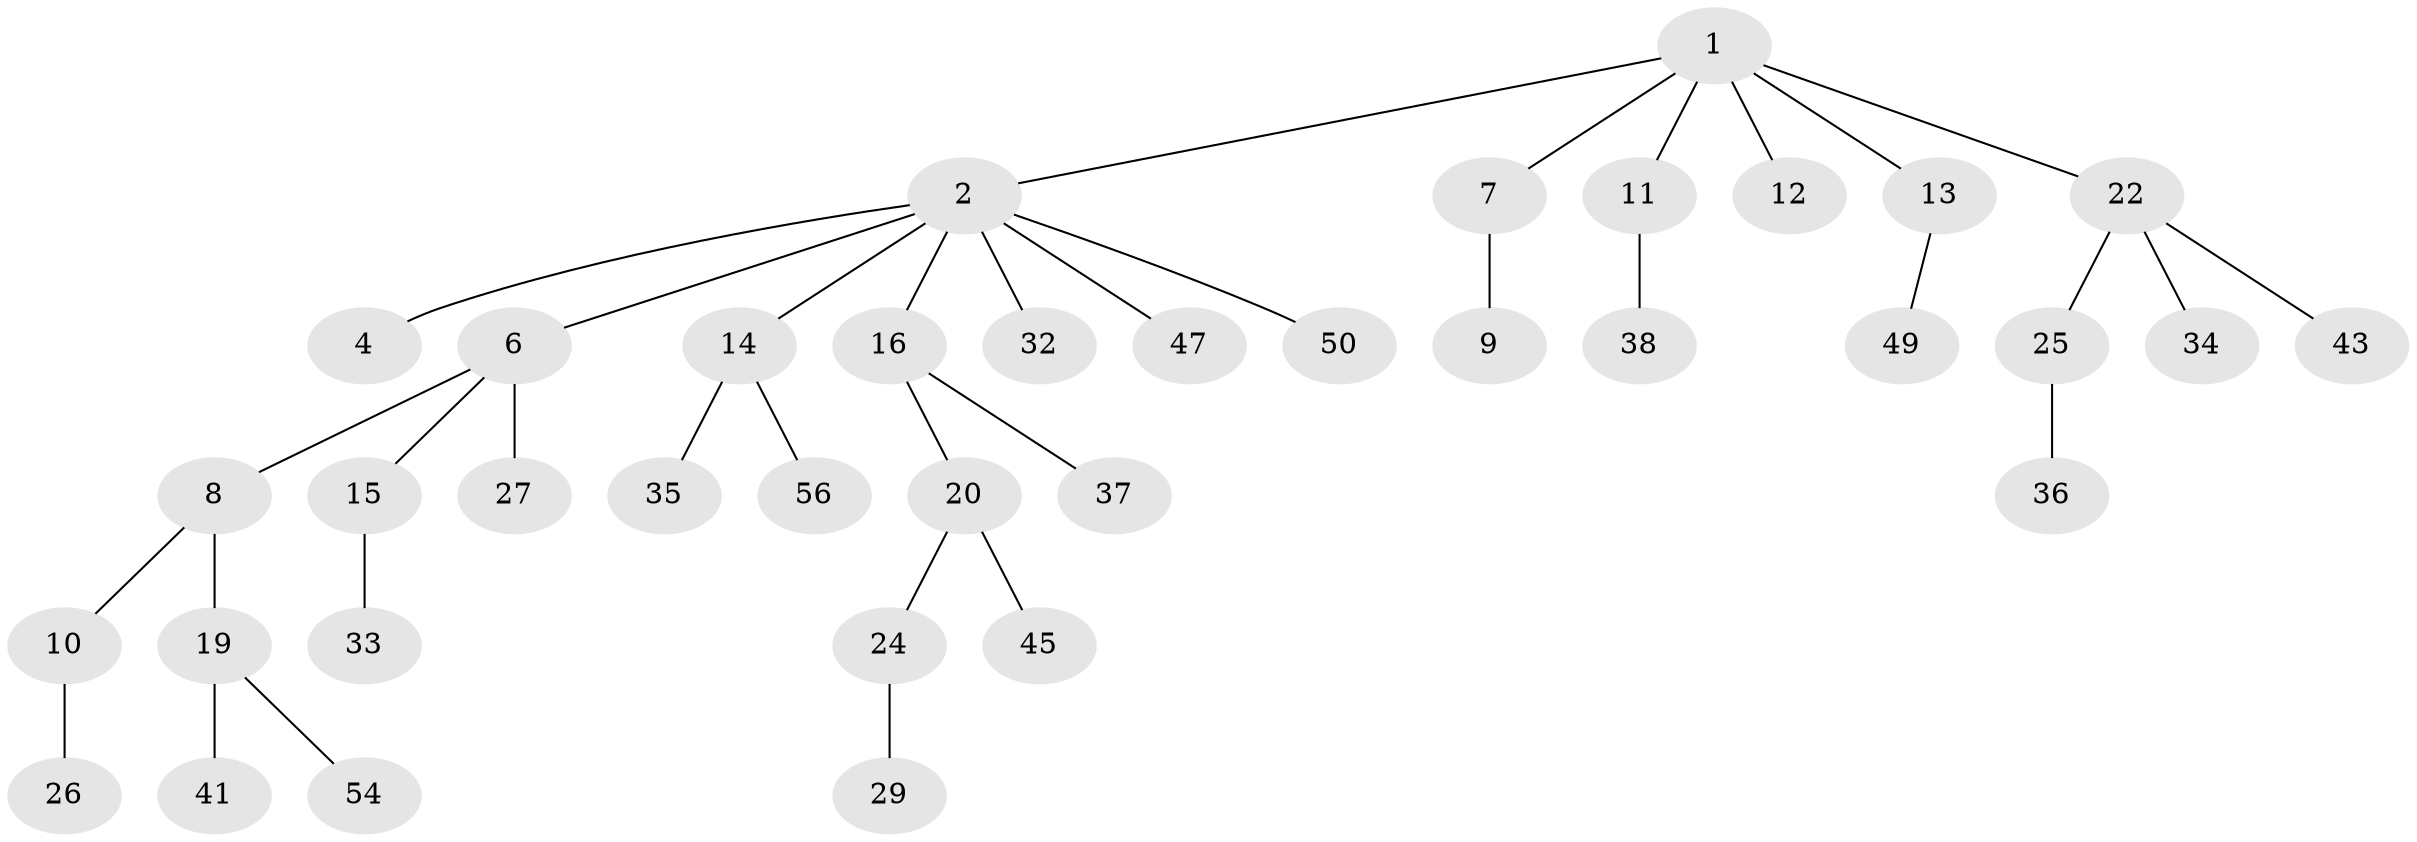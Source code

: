 // original degree distribution, {5: 0.06896551724137931, 2: 0.3275862068965517, 3: 0.10344827586206896, 1: 0.4482758620689655, 4: 0.05172413793103448}
// Generated by graph-tools (version 1.1) at 2025/42/03/06/25 10:42:05]
// undirected, 37 vertices, 36 edges
graph export_dot {
graph [start="1"]
  node [color=gray90,style=filled];
  1 [super="+5"];
  2 [super="+3"];
  4 [super="+17"];
  6 [super="+51"];
  7;
  8 [super="+18"];
  9 [super="+57"];
  10 [super="+23"];
  11 [super="+21"];
  12;
  13 [super="+46"];
  14 [super="+53"];
  15 [super="+52"];
  16 [super="+44"];
  19 [super="+48"];
  20 [super="+42"];
  22 [super="+31"];
  24 [super="+39"];
  25 [super="+28"];
  26 [super="+30"];
  27 [super="+40"];
  29 [super="+58"];
  32 [super="+55"];
  33;
  34;
  35;
  36;
  37;
  38;
  41;
  43;
  45;
  47;
  49;
  50;
  54;
  56;
  1 -- 2;
  1 -- 7;
  1 -- 12;
  1 -- 22;
  1 -- 11;
  1 -- 13;
  2 -- 32;
  2 -- 47;
  2 -- 50;
  2 -- 16;
  2 -- 4;
  2 -- 6;
  2 -- 14;
  6 -- 8;
  6 -- 15;
  6 -- 27;
  7 -- 9;
  8 -- 10;
  8 -- 19;
  10 -- 26;
  11 -- 38;
  13 -- 49;
  14 -- 35;
  14 -- 56;
  15 -- 33;
  16 -- 20;
  16 -- 37;
  19 -- 41;
  19 -- 54;
  20 -- 24;
  20 -- 45;
  22 -- 25;
  22 -- 43;
  22 -- 34;
  24 -- 29;
  25 -- 36;
}
